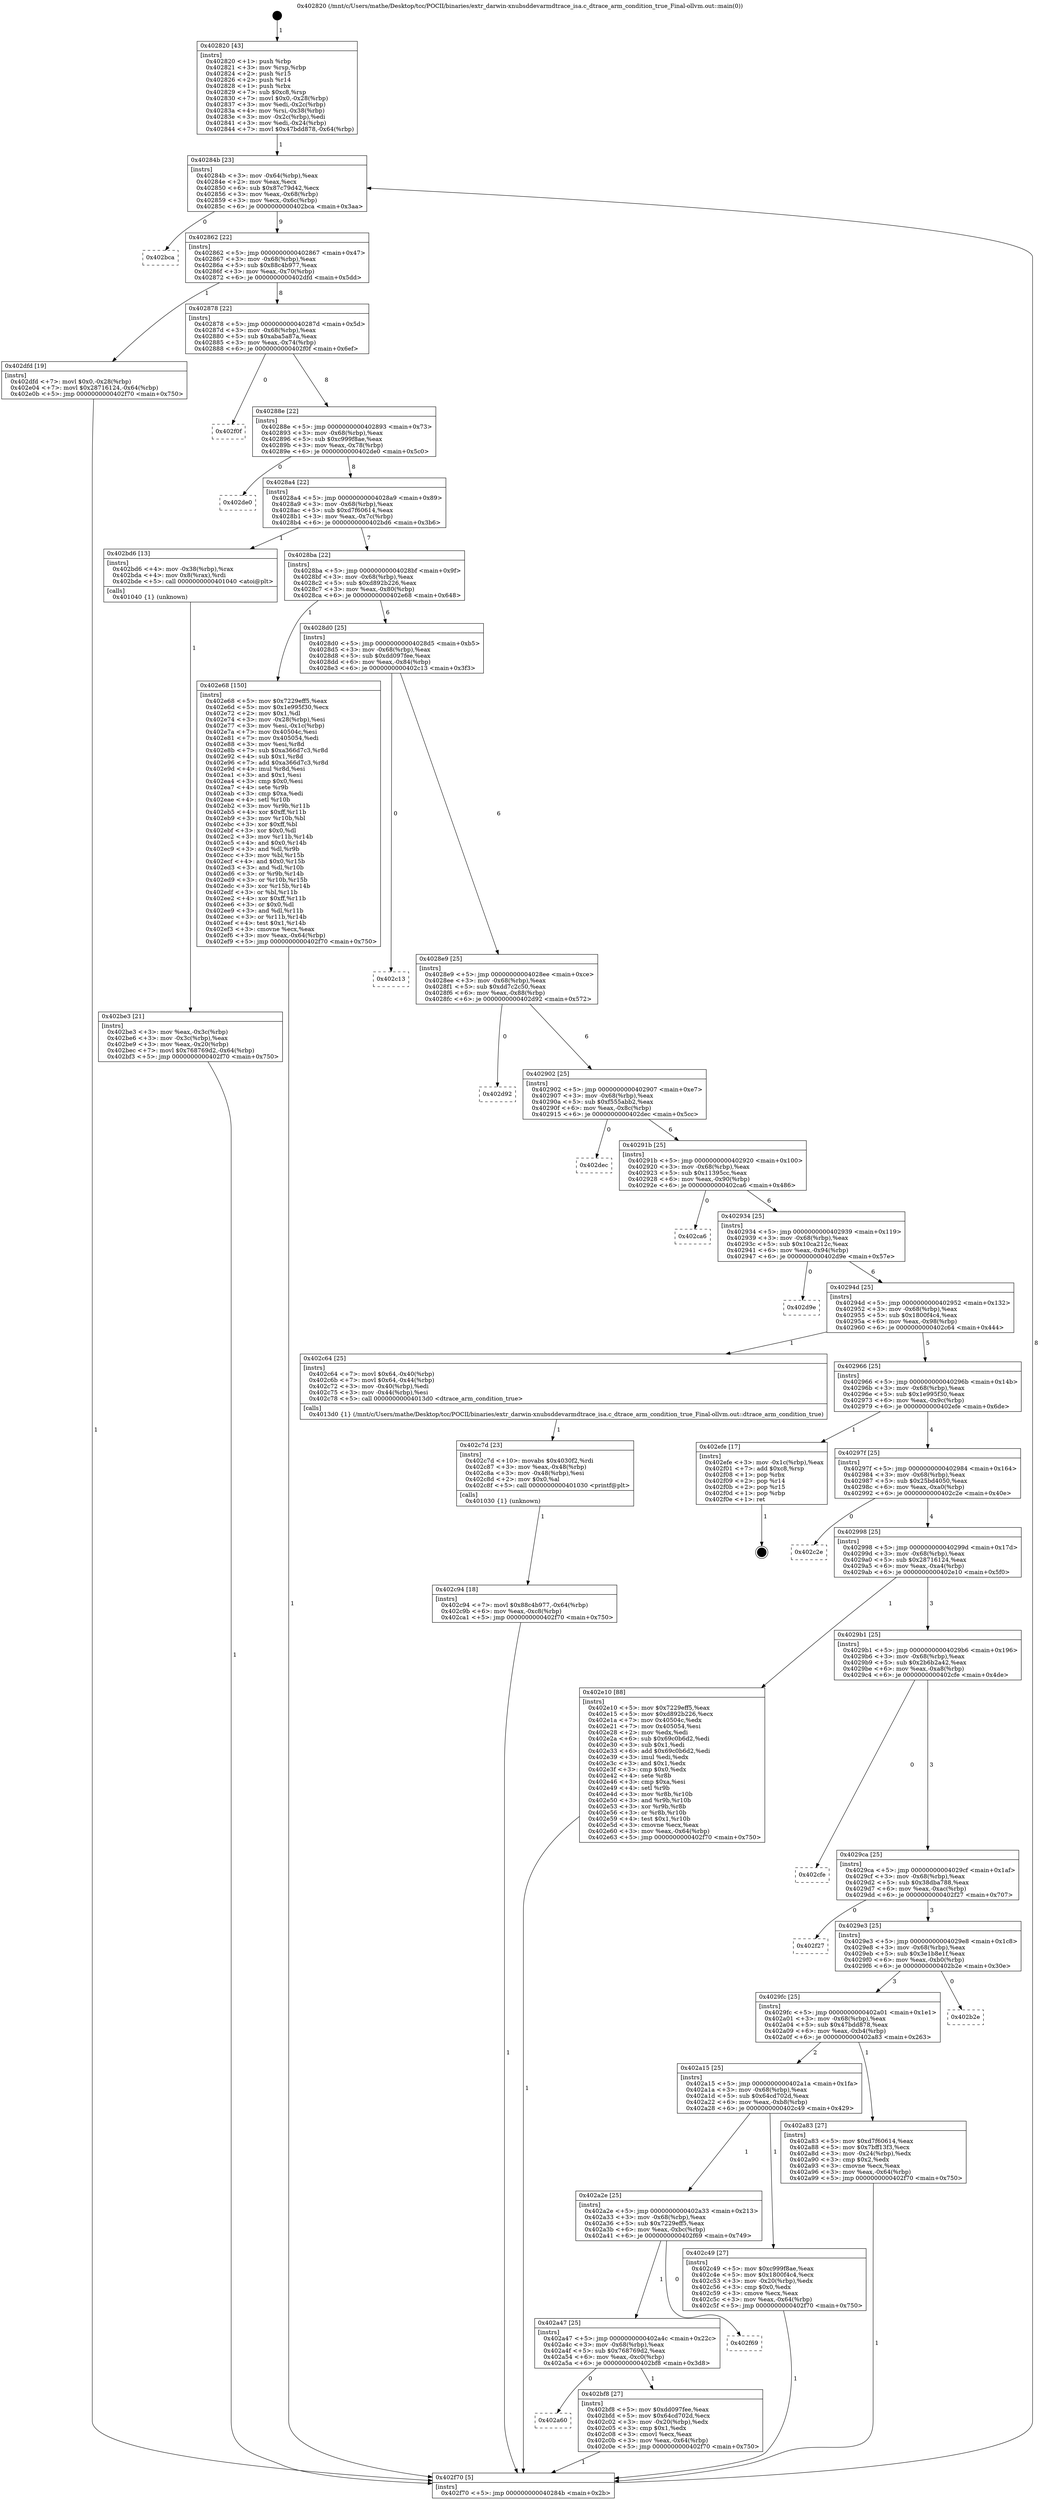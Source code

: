 digraph "0x402820" {
  label = "0x402820 (/mnt/c/Users/mathe/Desktop/tcc/POCII/binaries/extr_darwin-xnubsddevarmdtrace_isa.c_dtrace_arm_condition_true_Final-ollvm.out::main(0))"
  labelloc = "t"
  node[shape=record]

  Entry [label="",width=0.3,height=0.3,shape=circle,fillcolor=black,style=filled]
  "0x40284b" [label="{
     0x40284b [23]\l
     | [instrs]\l
     &nbsp;&nbsp;0x40284b \<+3\>: mov -0x64(%rbp),%eax\l
     &nbsp;&nbsp;0x40284e \<+2\>: mov %eax,%ecx\l
     &nbsp;&nbsp;0x402850 \<+6\>: sub $0x87c79d42,%ecx\l
     &nbsp;&nbsp;0x402856 \<+3\>: mov %eax,-0x68(%rbp)\l
     &nbsp;&nbsp;0x402859 \<+3\>: mov %ecx,-0x6c(%rbp)\l
     &nbsp;&nbsp;0x40285c \<+6\>: je 0000000000402bca \<main+0x3aa\>\l
  }"]
  "0x402bca" [label="{
     0x402bca\l
  }", style=dashed]
  "0x402862" [label="{
     0x402862 [22]\l
     | [instrs]\l
     &nbsp;&nbsp;0x402862 \<+5\>: jmp 0000000000402867 \<main+0x47\>\l
     &nbsp;&nbsp;0x402867 \<+3\>: mov -0x68(%rbp),%eax\l
     &nbsp;&nbsp;0x40286a \<+5\>: sub $0x88c4b977,%eax\l
     &nbsp;&nbsp;0x40286f \<+3\>: mov %eax,-0x70(%rbp)\l
     &nbsp;&nbsp;0x402872 \<+6\>: je 0000000000402dfd \<main+0x5dd\>\l
  }"]
  Exit [label="",width=0.3,height=0.3,shape=circle,fillcolor=black,style=filled,peripheries=2]
  "0x402dfd" [label="{
     0x402dfd [19]\l
     | [instrs]\l
     &nbsp;&nbsp;0x402dfd \<+7\>: movl $0x0,-0x28(%rbp)\l
     &nbsp;&nbsp;0x402e04 \<+7\>: movl $0x28716124,-0x64(%rbp)\l
     &nbsp;&nbsp;0x402e0b \<+5\>: jmp 0000000000402f70 \<main+0x750\>\l
  }"]
  "0x402878" [label="{
     0x402878 [22]\l
     | [instrs]\l
     &nbsp;&nbsp;0x402878 \<+5\>: jmp 000000000040287d \<main+0x5d\>\l
     &nbsp;&nbsp;0x40287d \<+3\>: mov -0x68(%rbp),%eax\l
     &nbsp;&nbsp;0x402880 \<+5\>: sub $0xaba5a87a,%eax\l
     &nbsp;&nbsp;0x402885 \<+3\>: mov %eax,-0x74(%rbp)\l
     &nbsp;&nbsp;0x402888 \<+6\>: je 0000000000402f0f \<main+0x6ef\>\l
  }"]
  "0x402c94" [label="{
     0x402c94 [18]\l
     | [instrs]\l
     &nbsp;&nbsp;0x402c94 \<+7\>: movl $0x88c4b977,-0x64(%rbp)\l
     &nbsp;&nbsp;0x402c9b \<+6\>: mov %eax,-0xc8(%rbp)\l
     &nbsp;&nbsp;0x402ca1 \<+5\>: jmp 0000000000402f70 \<main+0x750\>\l
  }"]
  "0x402f0f" [label="{
     0x402f0f\l
  }", style=dashed]
  "0x40288e" [label="{
     0x40288e [22]\l
     | [instrs]\l
     &nbsp;&nbsp;0x40288e \<+5\>: jmp 0000000000402893 \<main+0x73\>\l
     &nbsp;&nbsp;0x402893 \<+3\>: mov -0x68(%rbp),%eax\l
     &nbsp;&nbsp;0x402896 \<+5\>: sub $0xc999f8ae,%eax\l
     &nbsp;&nbsp;0x40289b \<+3\>: mov %eax,-0x78(%rbp)\l
     &nbsp;&nbsp;0x40289e \<+6\>: je 0000000000402de0 \<main+0x5c0\>\l
  }"]
  "0x402c7d" [label="{
     0x402c7d [23]\l
     | [instrs]\l
     &nbsp;&nbsp;0x402c7d \<+10\>: movabs $0x4030f2,%rdi\l
     &nbsp;&nbsp;0x402c87 \<+3\>: mov %eax,-0x48(%rbp)\l
     &nbsp;&nbsp;0x402c8a \<+3\>: mov -0x48(%rbp),%esi\l
     &nbsp;&nbsp;0x402c8d \<+2\>: mov $0x0,%al\l
     &nbsp;&nbsp;0x402c8f \<+5\>: call 0000000000401030 \<printf@plt\>\l
     | [calls]\l
     &nbsp;&nbsp;0x401030 \{1\} (unknown)\l
  }"]
  "0x402de0" [label="{
     0x402de0\l
  }", style=dashed]
  "0x4028a4" [label="{
     0x4028a4 [22]\l
     | [instrs]\l
     &nbsp;&nbsp;0x4028a4 \<+5\>: jmp 00000000004028a9 \<main+0x89\>\l
     &nbsp;&nbsp;0x4028a9 \<+3\>: mov -0x68(%rbp),%eax\l
     &nbsp;&nbsp;0x4028ac \<+5\>: sub $0xd7f60614,%eax\l
     &nbsp;&nbsp;0x4028b1 \<+3\>: mov %eax,-0x7c(%rbp)\l
     &nbsp;&nbsp;0x4028b4 \<+6\>: je 0000000000402bd6 \<main+0x3b6\>\l
  }"]
  "0x402a60" [label="{
     0x402a60\l
  }", style=dashed]
  "0x402bd6" [label="{
     0x402bd6 [13]\l
     | [instrs]\l
     &nbsp;&nbsp;0x402bd6 \<+4\>: mov -0x38(%rbp),%rax\l
     &nbsp;&nbsp;0x402bda \<+4\>: mov 0x8(%rax),%rdi\l
     &nbsp;&nbsp;0x402bde \<+5\>: call 0000000000401040 \<atoi@plt\>\l
     | [calls]\l
     &nbsp;&nbsp;0x401040 \{1\} (unknown)\l
  }"]
  "0x4028ba" [label="{
     0x4028ba [22]\l
     | [instrs]\l
     &nbsp;&nbsp;0x4028ba \<+5\>: jmp 00000000004028bf \<main+0x9f\>\l
     &nbsp;&nbsp;0x4028bf \<+3\>: mov -0x68(%rbp),%eax\l
     &nbsp;&nbsp;0x4028c2 \<+5\>: sub $0xd892b226,%eax\l
     &nbsp;&nbsp;0x4028c7 \<+3\>: mov %eax,-0x80(%rbp)\l
     &nbsp;&nbsp;0x4028ca \<+6\>: je 0000000000402e68 \<main+0x648\>\l
  }"]
  "0x402bf8" [label="{
     0x402bf8 [27]\l
     | [instrs]\l
     &nbsp;&nbsp;0x402bf8 \<+5\>: mov $0xdd097fee,%eax\l
     &nbsp;&nbsp;0x402bfd \<+5\>: mov $0x64cd702d,%ecx\l
     &nbsp;&nbsp;0x402c02 \<+3\>: mov -0x20(%rbp),%edx\l
     &nbsp;&nbsp;0x402c05 \<+3\>: cmp $0x1,%edx\l
     &nbsp;&nbsp;0x402c08 \<+3\>: cmovl %ecx,%eax\l
     &nbsp;&nbsp;0x402c0b \<+3\>: mov %eax,-0x64(%rbp)\l
     &nbsp;&nbsp;0x402c0e \<+5\>: jmp 0000000000402f70 \<main+0x750\>\l
  }"]
  "0x402e68" [label="{
     0x402e68 [150]\l
     | [instrs]\l
     &nbsp;&nbsp;0x402e68 \<+5\>: mov $0x7229eff5,%eax\l
     &nbsp;&nbsp;0x402e6d \<+5\>: mov $0x1e995f30,%ecx\l
     &nbsp;&nbsp;0x402e72 \<+2\>: mov $0x1,%dl\l
     &nbsp;&nbsp;0x402e74 \<+3\>: mov -0x28(%rbp),%esi\l
     &nbsp;&nbsp;0x402e77 \<+3\>: mov %esi,-0x1c(%rbp)\l
     &nbsp;&nbsp;0x402e7a \<+7\>: mov 0x40504c,%esi\l
     &nbsp;&nbsp;0x402e81 \<+7\>: mov 0x405054,%edi\l
     &nbsp;&nbsp;0x402e88 \<+3\>: mov %esi,%r8d\l
     &nbsp;&nbsp;0x402e8b \<+7\>: sub $0xa366d7c3,%r8d\l
     &nbsp;&nbsp;0x402e92 \<+4\>: sub $0x1,%r8d\l
     &nbsp;&nbsp;0x402e96 \<+7\>: add $0xa366d7c3,%r8d\l
     &nbsp;&nbsp;0x402e9d \<+4\>: imul %r8d,%esi\l
     &nbsp;&nbsp;0x402ea1 \<+3\>: and $0x1,%esi\l
     &nbsp;&nbsp;0x402ea4 \<+3\>: cmp $0x0,%esi\l
     &nbsp;&nbsp;0x402ea7 \<+4\>: sete %r9b\l
     &nbsp;&nbsp;0x402eab \<+3\>: cmp $0xa,%edi\l
     &nbsp;&nbsp;0x402eae \<+4\>: setl %r10b\l
     &nbsp;&nbsp;0x402eb2 \<+3\>: mov %r9b,%r11b\l
     &nbsp;&nbsp;0x402eb5 \<+4\>: xor $0xff,%r11b\l
     &nbsp;&nbsp;0x402eb9 \<+3\>: mov %r10b,%bl\l
     &nbsp;&nbsp;0x402ebc \<+3\>: xor $0xff,%bl\l
     &nbsp;&nbsp;0x402ebf \<+3\>: xor $0x0,%dl\l
     &nbsp;&nbsp;0x402ec2 \<+3\>: mov %r11b,%r14b\l
     &nbsp;&nbsp;0x402ec5 \<+4\>: and $0x0,%r14b\l
     &nbsp;&nbsp;0x402ec9 \<+3\>: and %dl,%r9b\l
     &nbsp;&nbsp;0x402ecc \<+3\>: mov %bl,%r15b\l
     &nbsp;&nbsp;0x402ecf \<+4\>: and $0x0,%r15b\l
     &nbsp;&nbsp;0x402ed3 \<+3\>: and %dl,%r10b\l
     &nbsp;&nbsp;0x402ed6 \<+3\>: or %r9b,%r14b\l
     &nbsp;&nbsp;0x402ed9 \<+3\>: or %r10b,%r15b\l
     &nbsp;&nbsp;0x402edc \<+3\>: xor %r15b,%r14b\l
     &nbsp;&nbsp;0x402edf \<+3\>: or %bl,%r11b\l
     &nbsp;&nbsp;0x402ee2 \<+4\>: xor $0xff,%r11b\l
     &nbsp;&nbsp;0x402ee6 \<+3\>: or $0x0,%dl\l
     &nbsp;&nbsp;0x402ee9 \<+3\>: and %dl,%r11b\l
     &nbsp;&nbsp;0x402eec \<+3\>: or %r11b,%r14b\l
     &nbsp;&nbsp;0x402eef \<+4\>: test $0x1,%r14b\l
     &nbsp;&nbsp;0x402ef3 \<+3\>: cmovne %ecx,%eax\l
     &nbsp;&nbsp;0x402ef6 \<+3\>: mov %eax,-0x64(%rbp)\l
     &nbsp;&nbsp;0x402ef9 \<+5\>: jmp 0000000000402f70 \<main+0x750\>\l
  }"]
  "0x4028d0" [label="{
     0x4028d0 [25]\l
     | [instrs]\l
     &nbsp;&nbsp;0x4028d0 \<+5\>: jmp 00000000004028d5 \<main+0xb5\>\l
     &nbsp;&nbsp;0x4028d5 \<+3\>: mov -0x68(%rbp),%eax\l
     &nbsp;&nbsp;0x4028d8 \<+5\>: sub $0xdd097fee,%eax\l
     &nbsp;&nbsp;0x4028dd \<+6\>: mov %eax,-0x84(%rbp)\l
     &nbsp;&nbsp;0x4028e3 \<+6\>: je 0000000000402c13 \<main+0x3f3\>\l
  }"]
  "0x402a47" [label="{
     0x402a47 [25]\l
     | [instrs]\l
     &nbsp;&nbsp;0x402a47 \<+5\>: jmp 0000000000402a4c \<main+0x22c\>\l
     &nbsp;&nbsp;0x402a4c \<+3\>: mov -0x68(%rbp),%eax\l
     &nbsp;&nbsp;0x402a4f \<+5\>: sub $0x768769d2,%eax\l
     &nbsp;&nbsp;0x402a54 \<+6\>: mov %eax,-0xc0(%rbp)\l
     &nbsp;&nbsp;0x402a5a \<+6\>: je 0000000000402bf8 \<main+0x3d8\>\l
  }"]
  "0x402c13" [label="{
     0x402c13\l
  }", style=dashed]
  "0x4028e9" [label="{
     0x4028e9 [25]\l
     | [instrs]\l
     &nbsp;&nbsp;0x4028e9 \<+5\>: jmp 00000000004028ee \<main+0xce\>\l
     &nbsp;&nbsp;0x4028ee \<+3\>: mov -0x68(%rbp),%eax\l
     &nbsp;&nbsp;0x4028f1 \<+5\>: sub $0xdd7c2c50,%eax\l
     &nbsp;&nbsp;0x4028f6 \<+6\>: mov %eax,-0x88(%rbp)\l
     &nbsp;&nbsp;0x4028fc \<+6\>: je 0000000000402d92 \<main+0x572\>\l
  }"]
  "0x402f69" [label="{
     0x402f69\l
  }", style=dashed]
  "0x402d92" [label="{
     0x402d92\l
  }", style=dashed]
  "0x402902" [label="{
     0x402902 [25]\l
     | [instrs]\l
     &nbsp;&nbsp;0x402902 \<+5\>: jmp 0000000000402907 \<main+0xe7\>\l
     &nbsp;&nbsp;0x402907 \<+3\>: mov -0x68(%rbp),%eax\l
     &nbsp;&nbsp;0x40290a \<+5\>: sub $0xf555abb2,%eax\l
     &nbsp;&nbsp;0x40290f \<+6\>: mov %eax,-0x8c(%rbp)\l
     &nbsp;&nbsp;0x402915 \<+6\>: je 0000000000402dec \<main+0x5cc\>\l
  }"]
  "0x402a2e" [label="{
     0x402a2e [25]\l
     | [instrs]\l
     &nbsp;&nbsp;0x402a2e \<+5\>: jmp 0000000000402a33 \<main+0x213\>\l
     &nbsp;&nbsp;0x402a33 \<+3\>: mov -0x68(%rbp),%eax\l
     &nbsp;&nbsp;0x402a36 \<+5\>: sub $0x7229eff5,%eax\l
     &nbsp;&nbsp;0x402a3b \<+6\>: mov %eax,-0xbc(%rbp)\l
     &nbsp;&nbsp;0x402a41 \<+6\>: je 0000000000402f69 \<main+0x749\>\l
  }"]
  "0x402dec" [label="{
     0x402dec\l
  }", style=dashed]
  "0x40291b" [label="{
     0x40291b [25]\l
     | [instrs]\l
     &nbsp;&nbsp;0x40291b \<+5\>: jmp 0000000000402920 \<main+0x100\>\l
     &nbsp;&nbsp;0x402920 \<+3\>: mov -0x68(%rbp),%eax\l
     &nbsp;&nbsp;0x402923 \<+5\>: sub $0x11395cc,%eax\l
     &nbsp;&nbsp;0x402928 \<+6\>: mov %eax,-0x90(%rbp)\l
     &nbsp;&nbsp;0x40292e \<+6\>: je 0000000000402ca6 \<main+0x486\>\l
  }"]
  "0x402c49" [label="{
     0x402c49 [27]\l
     | [instrs]\l
     &nbsp;&nbsp;0x402c49 \<+5\>: mov $0xc999f8ae,%eax\l
     &nbsp;&nbsp;0x402c4e \<+5\>: mov $0x1800f4c4,%ecx\l
     &nbsp;&nbsp;0x402c53 \<+3\>: mov -0x20(%rbp),%edx\l
     &nbsp;&nbsp;0x402c56 \<+3\>: cmp $0x0,%edx\l
     &nbsp;&nbsp;0x402c59 \<+3\>: cmove %ecx,%eax\l
     &nbsp;&nbsp;0x402c5c \<+3\>: mov %eax,-0x64(%rbp)\l
     &nbsp;&nbsp;0x402c5f \<+5\>: jmp 0000000000402f70 \<main+0x750\>\l
  }"]
  "0x402ca6" [label="{
     0x402ca6\l
  }", style=dashed]
  "0x402934" [label="{
     0x402934 [25]\l
     | [instrs]\l
     &nbsp;&nbsp;0x402934 \<+5\>: jmp 0000000000402939 \<main+0x119\>\l
     &nbsp;&nbsp;0x402939 \<+3\>: mov -0x68(%rbp),%eax\l
     &nbsp;&nbsp;0x40293c \<+5\>: sub $0x10ca212c,%eax\l
     &nbsp;&nbsp;0x402941 \<+6\>: mov %eax,-0x94(%rbp)\l
     &nbsp;&nbsp;0x402947 \<+6\>: je 0000000000402d9e \<main+0x57e\>\l
  }"]
  "0x402be3" [label="{
     0x402be3 [21]\l
     | [instrs]\l
     &nbsp;&nbsp;0x402be3 \<+3\>: mov %eax,-0x3c(%rbp)\l
     &nbsp;&nbsp;0x402be6 \<+3\>: mov -0x3c(%rbp),%eax\l
     &nbsp;&nbsp;0x402be9 \<+3\>: mov %eax,-0x20(%rbp)\l
     &nbsp;&nbsp;0x402bec \<+7\>: movl $0x768769d2,-0x64(%rbp)\l
     &nbsp;&nbsp;0x402bf3 \<+5\>: jmp 0000000000402f70 \<main+0x750\>\l
  }"]
  "0x402d9e" [label="{
     0x402d9e\l
  }", style=dashed]
  "0x40294d" [label="{
     0x40294d [25]\l
     | [instrs]\l
     &nbsp;&nbsp;0x40294d \<+5\>: jmp 0000000000402952 \<main+0x132\>\l
     &nbsp;&nbsp;0x402952 \<+3\>: mov -0x68(%rbp),%eax\l
     &nbsp;&nbsp;0x402955 \<+5\>: sub $0x1800f4c4,%eax\l
     &nbsp;&nbsp;0x40295a \<+6\>: mov %eax,-0x98(%rbp)\l
     &nbsp;&nbsp;0x402960 \<+6\>: je 0000000000402c64 \<main+0x444\>\l
  }"]
  "0x402820" [label="{
     0x402820 [43]\l
     | [instrs]\l
     &nbsp;&nbsp;0x402820 \<+1\>: push %rbp\l
     &nbsp;&nbsp;0x402821 \<+3\>: mov %rsp,%rbp\l
     &nbsp;&nbsp;0x402824 \<+2\>: push %r15\l
     &nbsp;&nbsp;0x402826 \<+2\>: push %r14\l
     &nbsp;&nbsp;0x402828 \<+1\>: push %rbx\l
     &nbsp;&nbsp;0x402829 \<+7\>: sub $0xc8,%rsp\l
     &nbsp;&nbsp;0x402830 \<+7\>: movl $0x0,-0x28(%rbp)\l
     &nbsp;&nbsp;0x402837 \<+3\>: mov %edi,-0x2c(%rbp)\l
     &nbsp;&nbsp;0x40283a \<+4\>: mov %rsi,-0x38(%rbp)\l
     &nbsp;&nbsp;0x40283e \<+3\>: mov -0x2c(%rbp),%edi\l
     &nbsp;&nbsp;0x402841 \<+3\>: mov %edi,-0x24(%rbp)\l
     &nbsp;&nbsp;0x402844 \<+7\>: movl $0x47bdd878,-0x64(%rbp)\l
  }"]
  "0x402c64" [label="{
     0x402c64 [25]\l
     | [instrs]\l
     &nbsp;&nbsp;0x402c64 \<+7\>: movl $0x64,-0x40(%rbp)\l
     &nbsp;&nbsp;0x402c6b \<+7\>: movl $0x64,-0x44(%rbp)\l
     &nbsp;&nbsp;0x402c72 \<+3\>: mov -0x40(%rbp),%edi\l
     &nbsp;&nbsp;0x402c75 \<+3\>: mov -0x44(%rbp),%esi\l
     &nbsp;&nbsp;0x402c78 \<+5\>: call 00000000004013d0 \<dtrace_arm_condition_true\>\l
     | [calls]\l
     &nbsp;&nbsp;0x4013d0 \{1\} (/mnt/c/Users/mathe/Desktop/tcc/POCII/binaries/extr_darwin-xnubsddevarmdtrace_isa.c_dtrace_arm_condition_true_Final-ollvm.out::dtrace_arm_condition_true)\l
  }"]
  "0x402966" [label="{
     0x402966 [25]\l
     | [instrs]\l
     &nbsp;&nbsp;0x402966 \<+5\>: jmp 000000000040296b \<main+0x14b\>\l
     &nbsp;&nbsp;0x40296b \<+3\>: mov -0x68(%rbp),%eax\l
     &nbsp;&nbsp;0x40296e \<+5\>: sub $0x1e995f30,%eax\l
     &nbsp;&nbsp;0x402973 \<+6\>: mov %eax,-0x9c(%rbp)\l
     &nbsp;&nbsp;0x402979 \<+6\>: je 0000000000402efe \<main+0x6de\>\l
  }"]
  "0x402f70" [label="{
     0x402f70 [5]\l
     | [instrs]\l
     &nbsp;&nbsp;0x402f70 \<+5\>: jmp 000000000040284b \<main+0x2b\>\l
  }"]
  "0x402efe" [label="{
     0x402efe [17]\l
     | [instrs]\l
     &nbsp;&nbsp;0x402efe \<+3\>: mov -0x1c(%rbp),%eax\l
     &nbsp;&nbsp;0x402f01 \<+7\>: add $0xc8,%rsp\l
     &nbsp;&nbsp;0x402f08 \<+1\>: pop %rbx\l
     &nbsp;&nbsp;0x402f09 \<+2\>: pop %r14\l
     &nbsp;&nbsp;0x402f0b \<+2\>: pop %r15\l
     &nbsp;&nbsp;0x402f0d \<+1\>: pop %rbp\l
     &nbsp;&nbsp;0x402f0e \<+1\>: ret\l
  }"]
  "0x40297f" [label="{
     0x40297f [25]\l
     | [instrs]\l
     &nbsp;&nbsp;0x40297f \<+5\>: jmp 0000000000402984 \<main+0x164\>\l
     &nbsp;&nbsp;0x402984 \<+3\>: mov -0x68(%rbp),%eax\l
     &nbsp;&nbsp;0x402987 \<+5\>: sub $0x25bd4050,%eax\l
     &nbsp;&nbsp;0x40298c \<+6\>: mov %eax,-0xa0(%rbp)\l
     &nbsp;&nbsp;0x402992 \<+6\>: je 0000000000402c2e \<main+0x40e\>\l
  }"]
  "0x402a15" [label="{
     0x402a15 [25]\l
     | [instrs]\l
     &nbsp;&nbsp;0x402a15 \<+5\>: jmp 0000000000402a1a \<main+0x1fa\>\l
     &nbsp;&nbsp;0x402a1a \<+3\>: mov -0x68(%rbp),%eax\l
     &nbsp;&nbsp;0x402a1d \<+5\>: sub $0x64cd702d,%eax\l
     &nbsp;&nbsp;0x402a22 \<+6\>: mov %eax,-0xb8(%rbp)\l
     &nbsp;&nbsp;0x402a28 \<+6\>: je 0000000000402c49 \<main+0x429\>\l
  }"]
  "0x402c2e" [label="{
     0x402c2e\l
  }", style=dashed]
  "0x402998" [label="{
     0x402998 [25]\l
     | [instrs]\l
     &nbsp;&nbsp;0x402998 \<+5\>: jmp 000000000040299d \<main+0x17d\>\l
     &nbsp;&nbsp;0x40299d \<+3\>: mov -0x68(%rbp),%eax\l
     &nbsp;&nbsp;0x4029a0 \<+5\>: sub $0x28716124,%eax\l
     &nbsp;&nbsp;0x4029a5 \<+6\>: mov %eax,-0xa4(%rbp)\l
     &nbsp;&nbsp;0x4029ab \<+6\>: je 0000000000402e10 \<main+0x5f0\>\l
  }"]
  "0x402a83" [label="{
     0x402a83 [27]\l
     | [instrs]\l
     &nbsp;&nbsp;0x402a83 \<+5\>: mov $0xd7f60614,%eax\l
     &nbsp;&nbsp;0x402a88 \<+5\>: mov $0x7bff13f3,%ecx\l
     &nbsp;&nbsp;0x402a8d \<+3\>: mov -0x24(%rbp),%edx\l
     &nbsp;&nbsp;0x402a90 \<+3\>: cmp $0x2,%edx\l
     &nbsp;&nbsp;0x402a93 \<+3\>: cmovne %ecx,%eax\l
     &nbsp;&nbsp;0x402a96 \<+3\>: mov %eax,-0x64(%rbp)\l
     &nbsp;&nbsp;0x402a99 \<+5\>: jmp 0000000000402f70 \<main+0x750\>\l
  }"]
  "0x402e10" [label="{
     0x402e10 [88]\l
     | [instrs]\l
     &nbsp;&nbsp;0x402e10 \<+5\>: mov $0x7229eff5,%eax\l
     &nbsp;&nbsp;0x402e15 \<+5\>: mov $0xd892b226,%ecx\l
     &nbsp;&nbsp;0x402e1a \<+7\>: mov 0x40504c,%edx\l
     &nbsp;&nbsp;0x402e21 \<+7\>: mov 0x405054,%esi\l
     &nbsp;&nbsp;0x402e28 \<+2\>: mov %edx,%edi\l
     &nbsp;&nbsp;0x402e2a \<+6\>: sub $0x69c0b6d2,%edi\l
     &nbsp;&nbsp;0x402e30 \<+3\>: sub $0x1,%edi\l
     &nbsp;&nbsp;0x402e33 \<+6\>: add $0x69c0b6d2,%edi\l
     &nbsp;&nbsp;0x402e39 \<+3\>: imul %edi,%edx\l
     &nbsp;&nbsp;0x402e3c \<+3\>: and $0x1,%edx\l
     &nbsp;&nbsp;0x402e3f \<+3\>: cmp $0x0,%edx\l
     &nbsp;&nbsp;0x402e42 \<+4\>: sete %r8b\l
     &nbsp;&nbsp;0x402e46 \<+3\>: cmp $0xa,%esi\l
     &nbsp;&nbsp;0x402e49 \<+4\>: setl %r9b\l
     &nbsp;&nbsp;0x402e4d \<+3\>: mov %r8b,%r10b\l
     &nbsp;&nbsp;0x402e50 \<+3\>: and %r9b,%r10b\l
     &nbsp;&nbsp;0x402e53 \<+3\>: xor %r9b,%r8b\l
     &nbsp;&nbsp;0x402e56 \<+3\>: or %r8b,%r10b\l
     &nbsp;&nbsp;0x402e59 \<+4\>: test $0x1,%r10b\l
     &nbsp;&nbsp;0x402e5d \<+3\>: cmovne %ecx,%eax\l
     &nbsp;&nbsp;0x402e60 \<+3\>: mov %eax,-0x64(%rbp)\l
     &nbsp;&nbsp;0x402e63 \<+5\>: jmp 0000000000402f70 \<main+0x750\>\l
  }"]
  "0x4029b1" [label="{
     0x4029b1 [25]\l
     | [instrs]\l
     &nbsp;&nbsp;0x4029b1 \<+5\>: jmp 00000000004029b6 \<main+0x196\>\l
     &nbsp;&nbsp;0x4029b6 \<+3\>: mov -0x68(%rbp),%eax\l
     &nbsp;&nbsp;0x4029b9 \<+5\>: sub $0x2b6b2a42,%eax\l
     &nbsp;&nbsp;0x4029be \<+6\>: mov %eax,-0xa8(%rbp)\l
     &nbsp;&nbsp;0x4029c4 \<+6\>: je 0000000000402cfe \<main+0x4de\>\l
  }"]
  "0x4029fc" [label="{
     0x4029fc [25]\l
     | [instrs]\l
     &nbsp;&nbsp;0x4029fc \<+5\>: jmp 0000000000402a01 \<main+0x1e1\>\l
     &nbsp;&nbsp;0x402a01 \<+3\>: mov -0x68(%rbp),%eax\l
     &nbsp;&nbsp;0x402a04 \<+5\>: sub $0x47bdd878,%eax\l
     &nbsp;&nbsp;0x402a09 \<+6\>: mov %eax,-0xb4(%rbp)\l
     &nbsp;&nbsp;0x402a0f \<+6\>: je 0000000000402a83 \<main+0x263\>\l
  }"]
  "0x402cfe" [label="{
     0x402cfe\l
  }", style=dashed]
  "0x4029ca" [label="{
     0x4029ca [25]\l
     | [instrs]\l
     &nbsp;&nbsp;0x4029ca \<+5\>: jmp 00000000004029cf \<main+0x1af\>\l
     &nbsp;&nbsp;0x4029cf \<+3\>: mov -0x68(%rbp),%eax\l
     &nbsp;&nbsp;0x4029d2 \<+5\>: sub $0x38dba788,%eax\l
     &nbsp;&nbsp;0x4029d7 \<+6\>: mov %eax,-0xac(%rbp)\l
     &nbsp;&nbsp;0x4029dd \<+6\>: je 0000000000402f27 \<main+0x707\>\l
  }"]
  "0x402b2e" [label="{
     0x402b2e\l
  }", style=dashed]
  "0x402f27" [label="{
     0x402f27\l
  }", style=dashed]
  "0x4029e3" [label="{
     0x4029e3 [25]\l
     | [instrs]\l
     &nbsp;&nbsp;0x4029e3 \<+5\>: jmp 00000000004029e8 \<main+0x1c8\>\l
     &nbsp;&nbsp;0x4029e8 \<+3\>: mov -0x68(%rbp),%eax\l
     &nbsp;&nbsp;0x4029eb \<+5\>: sub $0x3e1b8e1f,%eax\l
     &nbsp;&nbsp;0x4029f0 \<+6\>: mov %eax,-0xb0(%rbp)\l
     &nbsp;&nbsp;0x4029f6 \<+6\>: je 0000000000402b2e \<main+0x30e\>\l
  }"]
  Entry -> "0x402820" [label=" 1"]
  "0x40284b" -> "0x402bca" [label=" 0"]
  "0x40284b" -> "0x402862" [label=" 9"]
  "0x402efe" -> Exit [label=" 1"]
  "0x402862" -> "0x402dfd" [label=" 1"]
  "0x402862" -> "0x402878" [label=" 8"]
  "0x402e68" -> "0x402f70" [label=" 1"]
  "0x402878" -> "0x402f0f" [label=" 0"]
  "0x402878" -> "0x40288e" [label=" 8"]
  "0x402e10" -> "0x402f70" [label=" 1"]
  "0x40288e" -> "0x402de0" [label=" 0"]
  "0x40288e" -> "0x4028a4" [label=" 8"]
  "0x402dfd" -> "0x402f70" [label=" 1"]
  "0x4028a4" -> "0x402bd6" [label=" 1"]
  "0x4028a4" -> "0x4028ba" [label=" 7"]
  "0x402c94" -> "0x402f70" [label=" 1"]
  "0x4028ba" -> "0x402e68" [label=" 1"]
  "0x4028ba" -> "0x4028d0" [label=" 6"]
  "0x402c7d" -> "0x402c94" [label=" 1"]
  "0x4028d0" -> "0x402c13" [label=" 0"]
  "0x4028d0" -> "0x4028e9" [label=" 6"]
  "0x402c49" -> "0x402f70" [label=" 1"]
  "0x4028e9" -> "0x402d92" [label=" 0"]
  "0x4028e9" -> "0x402902" [label=" 6"]
  "0x402bf8" -> "0x402f70" [label=" 1"]
  "0x402902" -> "0x402dec" [label=" 0"]
  "0x402902" -> "0x40291b" [label=" 6"]
  "0x402a47" -> "0x402bf8" [label=" 1"]
  "0x40291b" -> "0x402ca6" [label=" 0"]
  "0x40291b" -> "0x402934" [label=" 6"]
  "0x402c64" -> "0x402c7d" [label=" 1"]
  "0x402934" -> "0x402d9e" [label=" 0"]
  "0x402934" -> "0x40294d" [label=" 6"]
  "0x402a2e" -> "0x402f69" [label=" 0"]
  "0x40294d" -> "0x402c64" [label=" 1"]
  "0x40294d" -> "0x402966" [label=" 5"]
  "0x402a47" -> "0x402a60" [label=" 0"]
  "0x402966" -> "0x402efe" [label=" 1"]
  "0x402966" -> "0x40297f" [label=" 4"]
  "0x402a15" -> "0x402a2e" [label=" 1"]
  "0x40297f" -> "0x402c2e" [label=" 0"]
  "0x40297f" -> "0x402998" [label=" 4"]
  "0x402a15" -> "0x402c49" [label=" 1"]
  "0x402998" -> "0x402e10" [label=" 1"]
  "0x402998" -> "0x4029b1" [label=" 3"]
  "0x402a2e" -> "0x402a47" [label=" 1"]
  "0x4029b1" -> "0x402cfe" [label=" 0"]
  "0x4029b1" -> "0x4029ca" [label=" 3"]
  "0x402bd6" -> "0x402be3" [label=" 1"]
  "0x4029ca" -> "0x402f27" [label=" 0"]
  "0x4029ca" -> "0x4029e3" [label=" 3"]
  "0x402f70" -> "0x40284b" [label=" 8"]
  "0x4029e3" -> "0x402b2e" [label=" 0"]
  "0x4029e3" -> "0x4029fc" [label=" 3"]
  "0x402be3" -> "0x402f70" [label=" 1"]
  "0x4029fc" -> "0x402a83" [label=" 1"]
  "0x4029fc" -> "0x402a15" [label=" 2"]
  "0x402a83" -> "0x402f70" [label=" 1"]
  "0x402820" -> "0x40284b" [label=" 1"]
}
